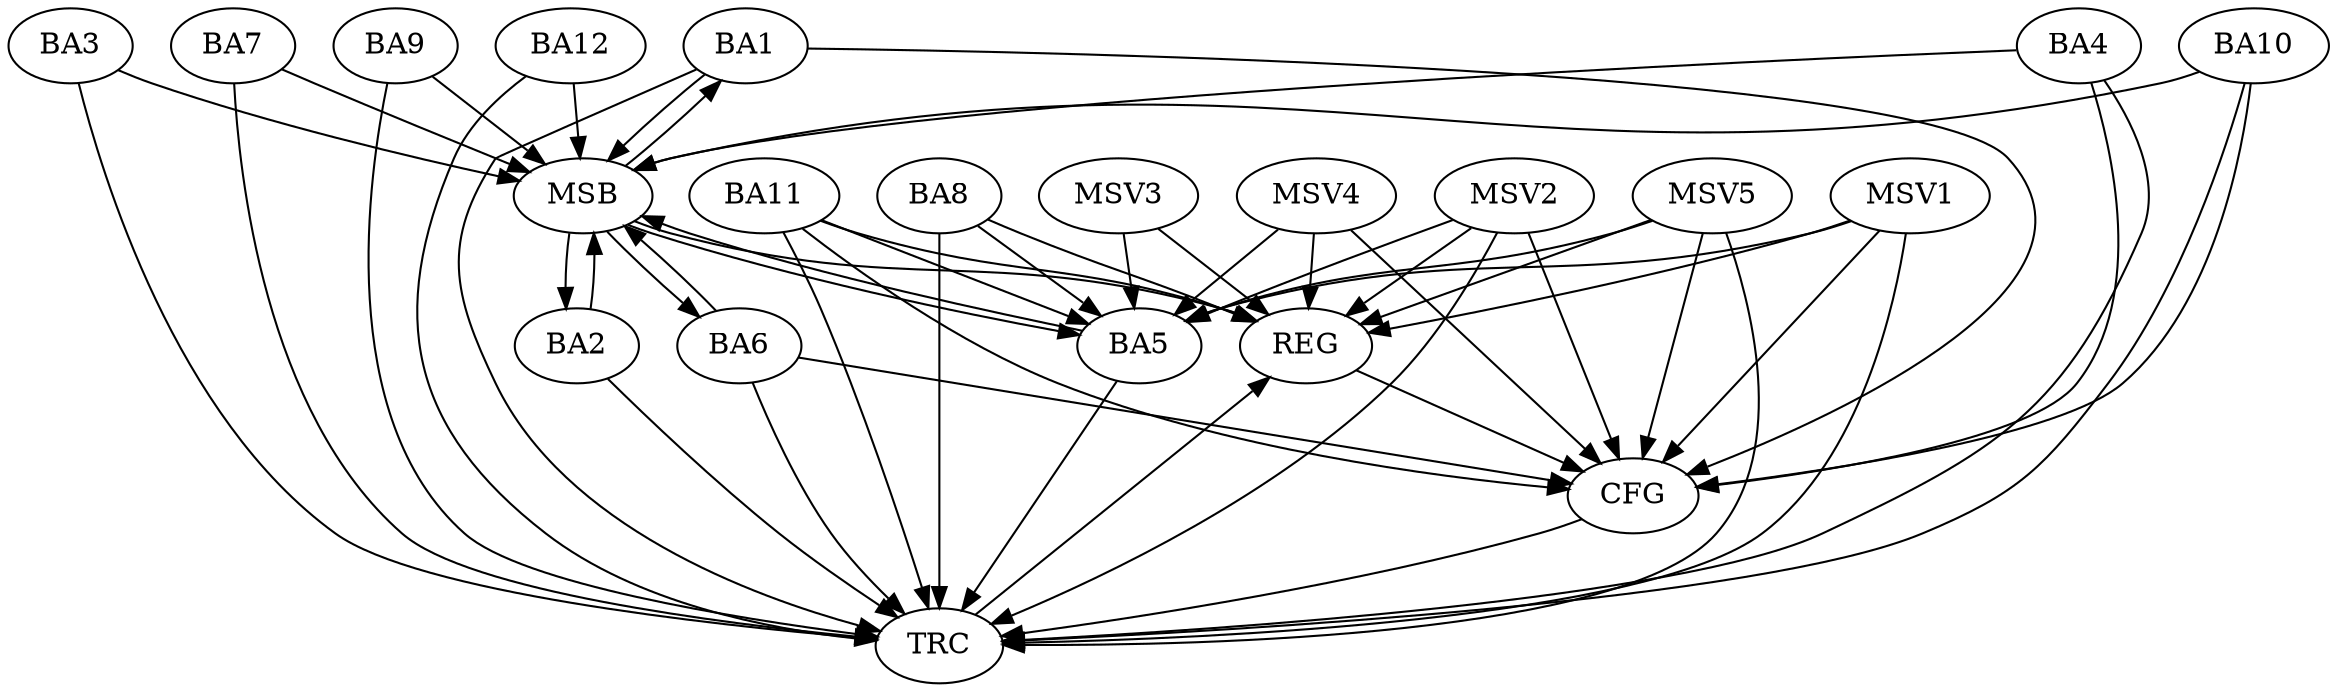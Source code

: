 strict digraph G {
  BA1 [ label="BA1" ];
  BA2 [ label="BA2" ];
  BA3 [ label="BA3" ];
  BA4 [ label="BA4" ];
  BA5 [ label="BA5" ];
  BA6 [ label="BA6" ];
  BA7 [ label="BA7" ];
  BA8 [ label="BA8" ];
  BA9 [ label="BA9" ];
  BA10 [ label="BA10" ];
  BA11 [ label="BA11" ];
  BA12 [ label="BA12" ];
  REG [ label="REG" ];
  MSB [ label="MSB" ];
  CFG [ label="CFG" ];
  TRC [ label="TRC" ];
  MSV1 [ label="MSV1" ];
  MSV2 [ label="MSV2" ];
  MSV3 [ label="MSV3" ];
  MSV4 [ label="MSV4" ];
  MSV5 [ label="MSV5" ];
  BA8 -> BA5;
  BA11 -> BA5;
  BA8 -> REG;
  BA11 -> REG;
  BA1 -> MSB;
  MSB -> BA2;
  MSB -> REG;
  BA2 -> MSB;
  MSB -> BA1;
  BA3 -> MSB;
  BA4 -> MSB;
  BA5 -> MSB;
  BA6 -> MSB;
  BA7 -> MSB;
  BA9 -> MSB;
  MSB -> BA5;
  BA10 -> MSB;
  MSB -> BA6;
  BA12 -> MSB;
  BA1 -> CFG;
  BA11 -> CFG;
  BA4 -> CFG;
  BA6 -> CFG;
  BA10 -> CFG;
  REG -> CFG;
  BA1 -> TRC;
  BA2 -> TRC;
  BA3 -> TRC;
  BA4 -> TRC;
  BA5 -> TRC;
  BA6 -> TRC;
  BA7 -> TRC;
  BA8 -> TRC;
  BA9 -> TRC;
  BA10 -> TRC;
  BA11 -> TRC;
  BA12 -> TRC;
  CFG -> TRC;
  TRC -> REG;
  MSV1 -> BA5;
  MSV1 -> REG;
  MSV1 -> TRC;
  MSV1 -> CFG;
  MSV2 -> BA5;
  MSV2 -> REG;
  MSV2 -> TRC;
  MSV2 -> CFG;
  MSV3 -> BA5;
  MSV3 -> REG;
  MSV4 -> BA5;
  MSV4 -> REG;
  MSV4 -> CFG;
  MSV5 -> BA5;
  MSV5 -> REG;
  MSV5 -> TRC;
  MSV5 -> CFG;
}

